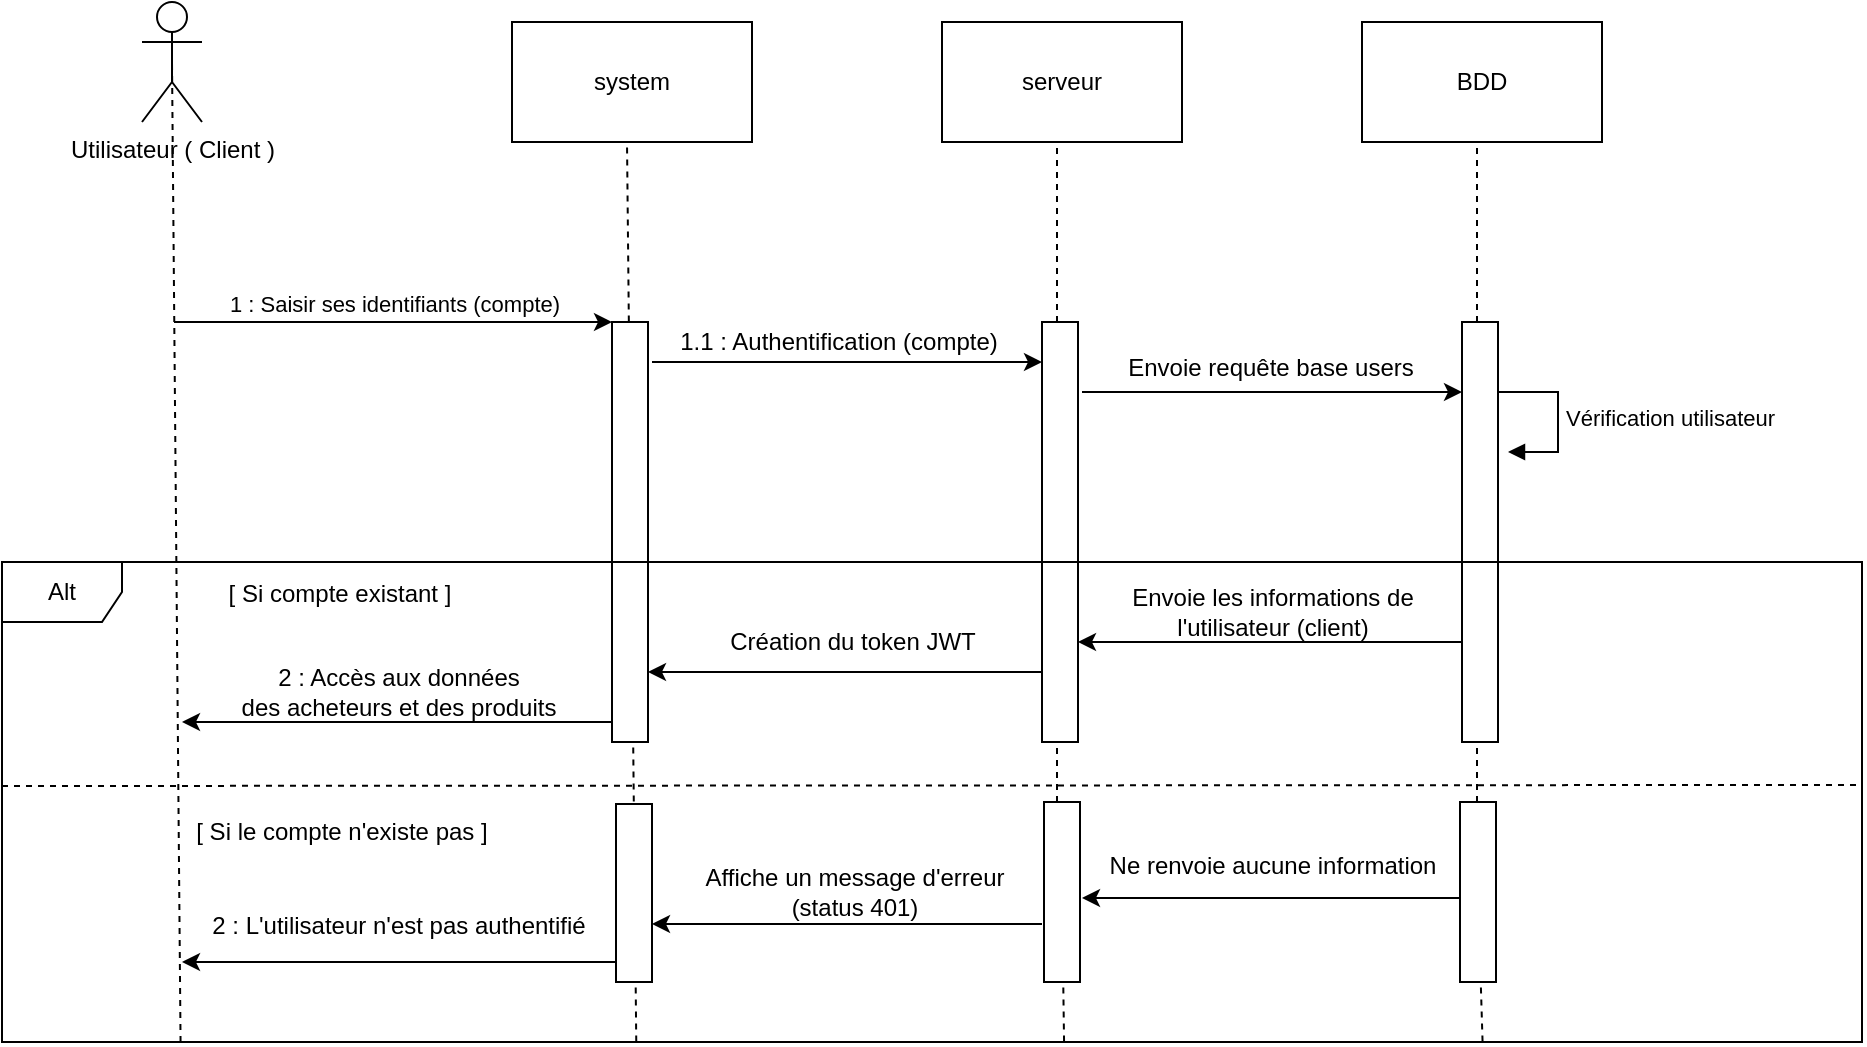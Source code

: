 <mxfile version="23.1.5" type="device">
  <diagram name="Page-1" id="ENLwthfuA3gVJs66h2T4">
    <mxGraphModel dx="1647" dy="912" grid="1" gridSize="10" guides="1" tooltips="1" connect="1" arrows="1" fold="1" page="1" pageScale="1" pageWidth="2339" pageHeight="3300" math="0" shadow="0">
      <root>
        <mxCell id="0" />
        <mxCell id="1" parent="0" />
        <mxCell id="ZVWrk8P4jM0h1EElwxkv-1" value="Utilisateur ( Client )" style="shape=umlActor;verticalLabelPosition=bottom;verticalAlign=top;html=1;outlineConnect=0;" parent="1" vertex="1">
          <mxGeometry x="130" y="150" width="30" height="60" as="geometry" />
        </mxCell>
        <mxCell id="ZVWrk8P4jM0h1EElwxkv-3" value="" style="endArrow=none;dashed=1;html=1;rounded=0;entryX=0.5;entryY=0.5;entryDx=0;entryDy=0;entryPerimeter=0;exitX=0.096;exitY=1;exitDx=0;exitDy=0;exitPerimeter=0;" parent="1" source="ZVWrk8P4jM0h1EElwxkv-24" target="ZVWrk8P4jM0h1EElwxkv-1" edge="1">
          <mxGeometry width="50" height="50" relative="1" as="geometry">
            <mxPoint x="150" y="810" as="sourcePoint" />
            <mxPoint x="150" y="240" as="targetPoint" />
          </mxGeometry>
        </mxCell>
        <mxCell id="ZVWrk8P4jM0h1EElwxkv-5" value="system" style="rounded=0;whiteSpace=wrap;html=1;" parent="1" vertex="1">
          <mxGeometry x="315" y="160" width="120" height="60" as="geometry" />
        </mxCell>
        <mxCell id="ZVWrk8P4jM0h1EElwxkv-6" value="" style="endArrow=none;dashed=1;html=1;rounded=0;entryX=0.5;entryY=0.5;entryDx=0;entryDy=0;entryPerimeter=0;exitX=0.341;exitY=0.999;exitDx=0;exitDy=0;exitPerimeter=0;" parent="1" source="ZVWrk8P4jM0h1EElwxkv-24" edge="1">
          <mxGeometry width="50" height="50" relative="1" as="geometry">
            <mxPoint x="377.5" y="850" as="sourcePoint" />
            <mxPoint x="372.5" y="220" as="targetPoint" />
          </mxGeometry>
        </mxCell>
        <mxCell id="ZVWrk8P4jM0h1EElwxkv-2" value="" style="html=1;points=[];perimeter=orthogonalPerimeter;outlineConnect=0;targetShapes=umlLifeline;portConstraint=eastwest;newEdgeStyle={&quot;edgeStyle&quot;:&quot;elbowEdgeStyle&quot;,&quot;elbow&quot;:&quot;vertical&quot;,&quot;curved&quot;:0,&quot;rounded&quot;:0};" parent="1" vertex="1">
          <mxGeometry x="365" y="310" width="18" height="210" as="geometry" />
        </mxCell>
        <mxCell id="ZVWrk8P4jM0h1EElwxkv-7" value="" style="endArrow=classic;html=1;rounded=0;" parent="1" target="ZVWrk8P4jM0h1EElwxkv-2" edge="1">
          <mxGeometry width="50" height="50" relative="1" as="geometry">
            <mxPoint x="146" y="310" as="sourcePoint" />
            <mxPoint x="196" y="260" as="targetPoint" />
          </mxGeometry>
        </mxCell>
        <mxCell id="ZVWrk8P4jM0h1EElwxkv-14" value="1 : Saisir ses identifiants (compte)" style="edgeLabel;html=1;align=center;verticalAlign=middle;resizable=0;points=[];" parent="ZVWrk8P4jM0h1EElwxkv-7" vertex="1" connectable="0">
          <mxGeometry x="0.315" y="-3" relative="1" as="geometry">
            <mxPoint x="-34" y="-12" as="offset" />
          </mxGeometry>
        </mxCell>
        <mxCell id="ZVWrk8P4jM0h1EElwxkv-8" value="serveur" style="rounded=0;whiteSpace=wrap;html=1;" parent="1" vertex="1">
          <mxGeometry x="530" y="160" width="120" height="60" as="geometry" />
        </mxCell>
        <mxCell id="ZVWrk8P4jM0h1EElwxkv-9" value="" style="endArrow=none;dashed=1;html=1;rounded=0;entryX=0.5;entryY=0.5;entryDx=0;entryDy=0;entryPerimeter=0;" parent="1" source="ZVWrk8P4jM0h1EElwxkv-34" edge="1">
          <mxGeometry width="50" height="50" relative="1" as="geometry">
            <mxPoint x="592.5" y="850" as="sourcePoint" />
            <mxPoint x="587.5" y="220" as="targetPoint" />
          </mxGeometry>
        </mxCell>
        <mxCell id="ZVWrk8P4jM0h1EElwxkv-10" value="" style="html=1;points=[];perimeter=orthogonalPerimeter;outlineConnect=0;targetShapes=umlLifeline;portConstraint=eastwest;newEdgeStyle={&quot;edgeStyle&quot;:&quot;elbowEdgeStyle&quot;,&quot;elbow&quot;:&quot;vertical&quot;,&quot;curved&quot;:0,&quot;rounded&quot;:0};" parent="1" vertex="1">
          <mxGeometry x="580" y="310" width="18" height="210" as="geometry" />
        </mxCell>
        <mxCell id="ZVWrk8P4jM0h1EElwxkv-11" value="BDD" style="rounded=0;whiteSpace=wrap;html=1;" parent="1" vertex="1">
          <mxGeometry x="740" y="160" width="120" height="60" as="geometry" />
        </mxCell>
        <mxCell id="ZVWrk8P4jM0h1EElwxkv-12" value="" style="endArrow=none;dashed=1;html=1;rounded=0;entryX=0.5;entryY=0.5;entryDx=0;entryDy=0;entryPerimeter=0;" parent="1" source="ZVWrk8P4jM0h1EElwxkv-35" edge="1">
          <mxGeometry width="50" height="50" relative="1" as="geometry">
            <mxPoint x="802.5" y="850" as="sourcePoint" />
            <mxPoint x="797.5" y="220" as="targetPoint" />
          </mxGeometry>
        </mxCell>
        <mxCell id="ZVWrk8P4jM0h1EElwxkv-13" value="" style="html=1;points=[];perimeter=orthogonalPerimeter;outlineConnect=0;targetShapes=umlLifeline;portConstraint=eastwest;newEdgeStyle={&quot;edgeStyle&quot;:&quot;elbowEdgeStyle&quot;,&quot;elbow&quot;:&quot;vertical&quot;,&quot;curved&quot;:0,&quot;rounded&quot;:0};" parent="1" vertex="1">
          <mxGeometry x="790" y="310" width="18" height="210" as="geometry" />
        </mxCell>
        <mxCell id="ZVWrk8P4jM0h1EElwxkv-15" value="" style="endArrow=classic;html=1;rounded=0;" parent="1" target="ZVWrk8P4jM0h1EElwxkv-10" edge="1">
          <mxGeometry width="50" height="50" relative="1" as="geometry">
            <mxPoint x="385" y="330" as="sourcePoint" />
            <mxPoint x="540" y="330" as="targetPoint" />
          </mxGeometry>
        </mxCell>
        <mxCell id="ZVWrk8P4jM0h1EElwxkv-16" value="1.1 : Authentification (compte)" style="text;html=1;align=center;verticalAlign=middle;resizable=0;points=[];autosize=1;strokeColor=none;fillColor=none;" parent="1" vertex="1">
          <mxGeometry x="388" y="305" width="180" height="30" as="geometry" />
        </mxCell>
        <mxCell id="ZVWrk8P4jM0h1EElwxkv-17" value="Envoie requête base users" style="text;html=1;align=center;verticalAlign=middle;resizable=0;points=[];autosize=1;strokeColor=none;fillColor=none;" parent="1" vertex="1">
          <mxGeometry x="609" y="318" width="170" height="30" as="geometry" />
        </mxCell>
        <mxCell id="ZVWrk8P4jM0h1EElwxkv-18" value="" style="endArrow=classic;html=1;rounded=0;" parent="1" target="ZVWrk8P4jM0h1EElwxkv-13" edge="1">
          <mxGeometry width="50" height="50" relative="1" as="geometry">
            <mxPoint x="600" y="345" as="sourcePoint" />
            <mxPoint x="650" y="295" as="targetPoint" />
          </mxGeometry>
        </mxCell>
        <mxCell id="ZVWrk8P4jM0h1EElwxkv-20" value="Vérification utilisateur" style="html=1;align=left;spacingLeft=2;endArrow=block;rounded=0;edgeStyle=orthogonalEdgeStyle;curved=0;rounded=0;" parent="1" edge="1">
          <mxGeometry relative="1" as="geometry">
            <mxPoint x="808" y="345" as="sourcePoint" />
            <Array as="points">
              <mxPoint x="838" y="375" />
            </Array>
            <mxPoint x="813" y="375" as="targetPoint" />
          </mxGeometry>
        </mxCell>
        <mxCell id="ZVWrk8P4jM0h1EElwxkv-23" value="[ Si compte existant ]" style="text;html=1;strokeColor=none;fillColor=none;align=center;verticalAlign=middle;whiteSpace=wrap;rounded=0;" parent="1" vertex="1">
          <mxGeometry x="144" y="431" width="170" height="30" as="geometry" />
        </mxCell>
        <mxCell id="ZVWrk8P4jM0h1EElwxkv-24" value="Alt" style="shape=umlFrame;whiteSpace=wrap;html=1;pointerEvents=0;" parent="1" vertex="1">
          <mxGeometry x="60" y="430" width="930" height="240" as="geometry" />
        </mxCell>
        <mxCell id="ZVWrk8P4jM0h1EElwxkv-25" value="" style="endArrow=classic;html=1;rounded=0;" parent="1" target="ZVWrk8P4jM0h1EElwxkv-10" edge="1">
          <mxGeometry width="50" height="50" relative="1" as="geometry">
            <mxPoint x="790" y="470" as="sourcePoint" />
            <mxPoint x="610" y="470" as="targetPoint" />
          </mxGeometry>
        </mxCell>
        <mxCell id="ZVWrk8P4jM0h1EElwxkv-26" value="Envoie les informations de&lt;br&gt;l&#39;utilisateur (client)" style="text;html=1;align=center;verticalAlign=middle;resizable=0;points=[];autosize=1;strokeColor=none;fillColor=none;" parent="1" vertex="1">
          <mxGeometry x="615" y="435" width="160" height="40" as="geometry" />
        </mxCell>
        <mxCell id="ZVWrk8P4jM0h1EElwxkv-27" value="" style="endArrow=classic;html=1;rounded=0;" parent="1" target="ZVWrk8P4jM0h1EElwxkv-2" edge="1">
          <mxGeometry width="50" height="50" relative="1" as="geometry">
            <mxPoint x="580" y="485" as="sourcePoint" />
            <mxPoint x="390" y="485" as="targetPoint" />
          </mxGeometry>
        </mxCell>
        <mxCell id="ZVWrk8P4jM0h1EElwxkv-28" value="Création du token JWT" style="text;html=1;align=center;verticalAlign=middle;resizable=0;points=[];autosize=1;strokeColor=none;fillColor=none;" parent="1" vertex="1">
          <mxGeometry x="410" y="455" width="150" height="30" as="geometry" />
        </mxCell>
        <mxCell id="ZVWrk8P4jM0h1EElwxkv-29" value="" style="endArrow=classic;html=1;rounded=0;" parent="1" edge="1">
          <mxGeometry width="50" height="50" relative="1" as="geometry">
            <mxPoint x="365" y="510" as="sourcePoint" />
            <mxPoint x="150" y="510" as="targetPoint" />
          </mxGeometry>
        </mxCell>
        <mxCell id="ZVWrk8P4jM0h1EElwxkv-30" value="2 : Accès aux données &lt;br&gt;des acheteurs et des produits" style="text;html=1;align=center;verticalAlign=middle;resizable=0;points=[];autosize=1;strokeColor=none;fillColor=none;" parent="1" vertex="1">
          <mxGeometry x="168" y="475" width="180" height="40" as="geometry" />
        </mxCell>
        <mxCell id="ZVWrk8P4jM0h1EElwxkv-31" value="" style="endArrow=none;dashed=1;html=1;rounded=0;entryX=1;entryY=0.223;entryDx=0;entryDy=0;entryPerimeter=0;" parent="1" edge="1">
          <mxGeometry width="50" height="50" relative="1" as="geometry">
            <mxPoint x="60" y="542" as="sourcePoint" />
            <mxPoint x="990" y="541.48" as="targetPoint" />
          </mxGeometry>
        </mxCell>
        <mxCell id="ZVWrk8P4jM0h1EElwxkv-32" value="[ Si le compte n&#39;existe pas ]" style="text;html=1;strokeColor=none;fillColor=none;align=center;verticalAlign=middle;whiteSpace=wrap;rounded=0;" parent="1" vertex="1">
          <mxGeometry x="145" y="550" width="170" height="30" as="geometry" />
        </mxCell>
        <mxCell id="ZVWrk8P4jM0h1EElwxkv-33" value="" style="html=1;points=[];perimeter=orthogonalPerimeter;outlineConnect=0;targetShapes=umlLifeline;portConstraint=eastwest;newEdgeStyle={&quot;edgeStyle&quot;:&quot;elbowEdgeStyle&quot;,&quot;elbow&quot;:&quot;vertical&quot;,&quot;curved&quot;:0,&quot;rounded&quot;:0};" parent="1" vertex="1">
          <mxGeometry x="367" y="551" width="18" height="89" as="geometry" />
        </mxCell>
        <mxCell id="ZVWrk8P4jM0h1EElwxkv-36" value="" style="endArrow=none;dashed=1;html=1;rounded=0;entryX=0.5;entryY=0.5;entryDx=0;entryDy=0;entryPerimeter=0;exitX=0.796;exitY=0.999;exitDx=0;exitDy=0;exitPerimeter=0;" parent="1" source="ZVWrk8P4jM0h1EElwxkv-24" target="ZVWrk8P4jM0h1EElwxkv-35" edge="1">
          <mxGeometry width="50" height="50" relative="1" as="geometry">
            <mxPoint x="802.5" y="850" as="sourcePoint" />
            <mxPoint x="797.5" y="220" as="targetPoint" />
          </mxGeometry>
        </mxCell>
        <mxCell id="ZVWrk8P4jM0h1EElwxkv-35" value="" style="html=1;points=[];perimeter=orthogonalPerimeter;outlineConnect=0;targetShapes=umlLifeline;portConstraint=eastwest;newEdgeStyle={&quot;edgeStyle&quot;:&quot;elbowEdgeStyle&quot;,&quot;elbow&quot;:&quot;vertical&quot;,&quot;curved&quot;:0,&quot;rounded&quot;:0};" parent="1" vertex="1">
          <mxGeometry x="789" y="550" width="18" height="90" as="geometry" />
        </mxCell>
        <mxCell id="ZVWrk8P4jM0h1EElwxkv-37" value="" style="endArrow=none;dashed=1;html=1;rounded=0;entryX=0.5;entryY=0.5;entryDx=0;entryDy=0;entryPerimeter=0;exitX=0.571;exitY=0.999;exitDx=0;exitDy=0;exitPerimeter=0;" parent="1" source="ZVWrk8P4jM0h1EElwxkv-24" target="ZVWrk8P4jM0h1EElwxkv-34" edge="1">
          <mxGeometry width="50" height="50" relative="1" as="geometry">
            <mxPoint x="592.5" y="850" as="sourcePoint" />
            <mxPoint x="587.5" y="220" as="targetPoint" />
          </mxGeometry>
        </mxCell>
        <mxCell id="ZVWrk8P4jM0h1EElwxkv-34" value="" style="html=1;points=[];perimeter=orthogonalPerimeter;outlineConnect=0;targetShapes=umlLifeline;portConstraint=eastwest;newEdgeStyle={&quot;edgeStyle&quot;:&quot;elbowEdgeStyle&quot;,&quot;elbow&quot;:&quot;vertical&quot;,&quot;curved&quot;:0,&quot;rounded&quot;:0};" parent="1" vertex="1">
          <mxGeometry x="581" y="550" width="18" height="90" as="geometry" />
        </mxCell>
        <mxCell id="ZVWrk8P4jM0h1EElwxkv-39" value="" style="endArrow=classic;html=1;rounded=0;" parent="1" edge="1">
          <mxGeometry width="50" height="50" relative="1" as="geometry">
            <mxPoint x="789" y="598" as="sourcePoint" />
            <mxPoint x="600" y="598" as="targetPoint" />
          </mxGeometry>
        </mxCell>
        <mxCell id="ZVWrk8P4jM0h1EElwxkv-40" value="Ne renvoie aucune information" style="text;html=1;align=center;verticalAlign=middle;resizable=0;points=[];autosize=1;strokeColor=none;fillColor=none;" parent="1" vertex="1">
          <mxGeometry x="600" y="567" width="190" height="30" as="geometry" />
        </mxCell>
        <mxCell id="ZVWrk8P4jM0h1EElwxkv-44" value="" style="endArrow=classic;html=1;rounded=0;" parent="1" target="ZVWrk8P4jM0h1EElwxkv-33" edge="1">
          <mxGeometry width="50" height="50" relative="1" as="geometry">
            <mxPoint x="580" y="611" as="sourcePoint" />
            <mxPoint x="391" y="611" as="targetPoint" />
          </mxGeometry>
        </mxCell>
        <mxCell id="ZVWrk8P4jM0h1EElwxkv-45" value="Affiche un message d&#39;erreur&lt;br&gt;(status 401)" style="text;html=1;align=center;verticalAlign=middle;resizable=0;points=[];autosize=1;strokeColor=none;fillColor=none;" parent="1" vertex="1">
          <mxGeometry x="401" y="575" width="170" height="40" as="geometry" />
        </mxCell>
        <mxCell id="ZVWrk8P4jM0h1EElwxkv-46" value="" style="endArrow=classic;html=1;rounded=0;" parent="1" source="ZVWrk8P4jM0h1EElwxkv-33" edge="1">
          <mxGeometry width="50" height="50" relative="1" as="geometry">
            <mxPoint x="367" y="628" as="sourcePoint" />
            <mxPoint x="150" y="630" as="targetPoint" />
          </mxGeometry>
        </mxCell>
        <mxCell id="ZVWrk8P4jM0h1EElwxkv-47" value="2 : L&#39;utilisateur n&#39;est pas authentifié" style="text;html=1;align=center;verticalAlign=middle;resizable=0;points=[];autosize=1;strokeColor=none;fillColor=none;" parent="1" vertex="1">
          <mxGeometry x="153" y="597" width="210" height="30" as="geometry" />
        </mxCell>
      </root>
    </mxGraphModel>
  </diagram>
</mxfile>
